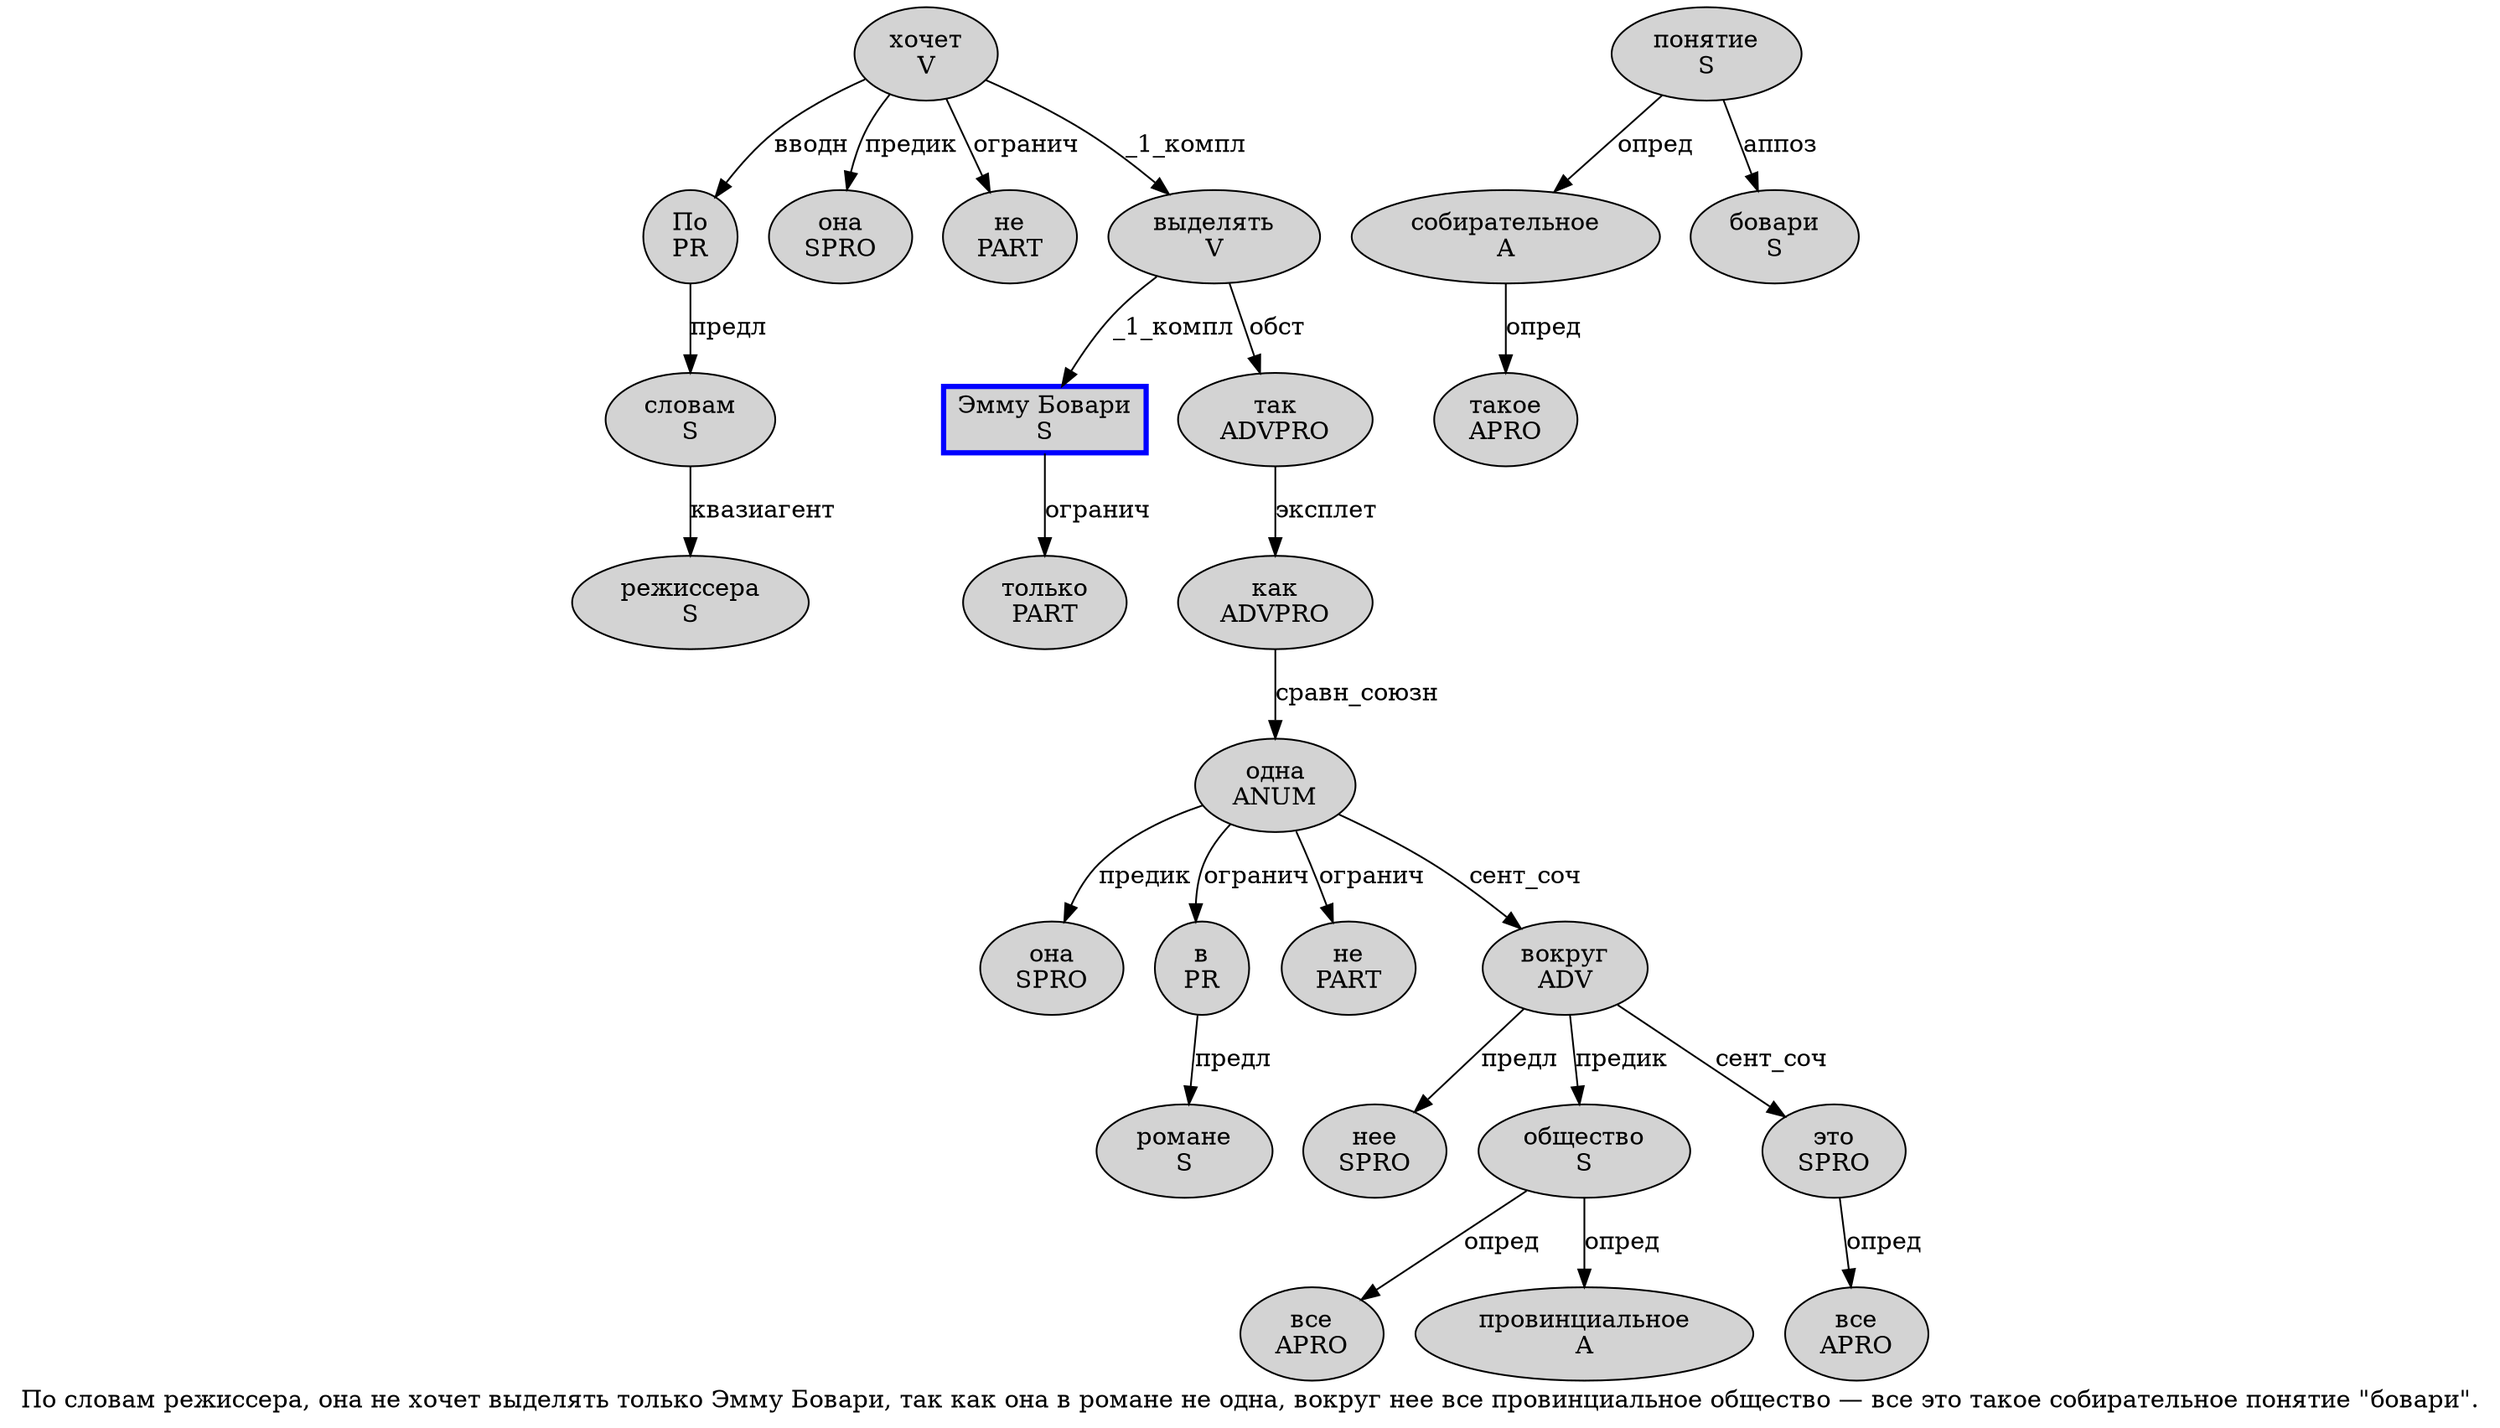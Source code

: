 digraph SENTENCE_175 {
	graph [label="По словам режиссера, она не хочет выделять только Эмму Бовари, так как она в романе не одна, вокруг нее все провинциальное общество — все это такое собирательное понятие \"бовари\"."]
	node [style=filled]
		0 [label="По
PR" color="" fillcolor=lightgray penwidth=1 shape=ellipse]
		1 [label="словам
S" color="" fillcolor=lightgray penwidth=1 shape=ellipse]
		2 [label="режиссера
S" color="" fillcolor=lightgray penwidth=1 shape=ellipse]
		4 [label="она
SPRO" color="" fillcolor=lightgray penwidth=1 shape=ellipse]
		5 [label="не
PART" color="" fillcolor=lightgray penwidth=1 shape=ellipse]
		6 [label="хочет
V" color="" fillcolor=lightgray penwidth=1 shape=ellipse]
		7 [label="выделять
V" color="" fillcolor=lightgray penwidth=1 shape=ellipse]
		8 [label="только
PART" color="" fillcolor=lightgray penwidth=1 shape=ellipse]
		9 [label="Эмму Бовари
S" color=blue fillcolor=lightgray penwidth=3 shape=box]
		11 [label="так
ADVPRO" color="" fillcolor=lightgray penwidth=1 shape=ellipse]
		12 [label="как
ADVPRO" color="" fillcolor=lightgray penwidth=1 shape=ellipse]
		13 [label="она
SPRO" color="" fillcolor=lightgray penwidth=1 shape=ellipse]
		14 [label="в
PR" color="" fillcolor=lightgray penwidth=1 shape=ellipse]
		15 [label="романе
S" color="" fillcolor=lightgray penwidth=1 shape=ellipse]
		16 [label="не
PART" color="" fillcolor=lightgray penwidth=1 shape=ellipse]
		17 [label="одна
ANUM" color="" fillcolor=lightgray penwidth=1 shape=ellipse]
		19 [label="вокруг
ADV" color="" fillcolor=lightgray penwidth=1 shape=ellipse]
		20 [label="нее
SPRO" color="" fillcolor=lightgray penwidth=1 shape=ellipse]
		21 [label="все
APRO" color="" fillcolor=lightgray penwidth=1 shape=ellipse]
		22 [label="провинциальное
A" color="" fillcolor=lightgray penwidth=1 shape=ellipse]
		23 [label="общество
S" color="" fillcolor=lightgray penwidth=1 shape=ellipse]
		25 [label="все
APRO" color="" fillcolor=lightgray penwidth=1 shape=ellipse]
		26 [label="это
SPRO" color="" fillcolor=lightgray penwidth=1 shape=ellipse]
		27 [label="такое
APRO" color="" fillcolor=lightgray penwidth=1 shape=ellipse]
		28 [label="собирательное
A" color="" fillcolor=lightgray penwidth=1 shape=ellipse]
		29 [label="понятие
S" color="" fillcolor=lightgray penwidth=1 shape=ellipse]
		31 [label="бовари
S" color="" fillcolor=lightgray penwidth=1 shape=ellipse]
			11 -> 12 [label="эксплет"]
			23 -> 21 [label="опред"]
			23 -> 22 [label="опред"]
			17 -> 13 [label="предик"]
			17 -> 14 [label="огранич"]
			17 -> 16 [label="огранич"]
			17 -> 19 [label="сент_соч"]
			6 -> 0 [label="вводн"]
			6 -> 4 [label="предик"]
			6 -> 5 [label="огранич"]
			6 -> 7 [label="_1_компл"]
			19 -> 20 [label="предл"]
			19 -> 23 [label="предик"]
			19 -> 26 [label="сент_соч"]
			28 -> 27 [label="опред"]
			29 -> 28 [label="опред"]
			29 -> 31 [label="аппоз"]
			14 -> 15 [label="предл"]
			1 -> 2 [label="квазиагент"]
			26 -> 25 [label="опред"]
			12 -> 17 [label="сравн_союзн"]
			9 -> 8 [label="огранич"]
			0 -> 1 [label="предл"]
			7 -> 9 [label="_1_компл"]
			7 -> 11 [label="обст"]
}